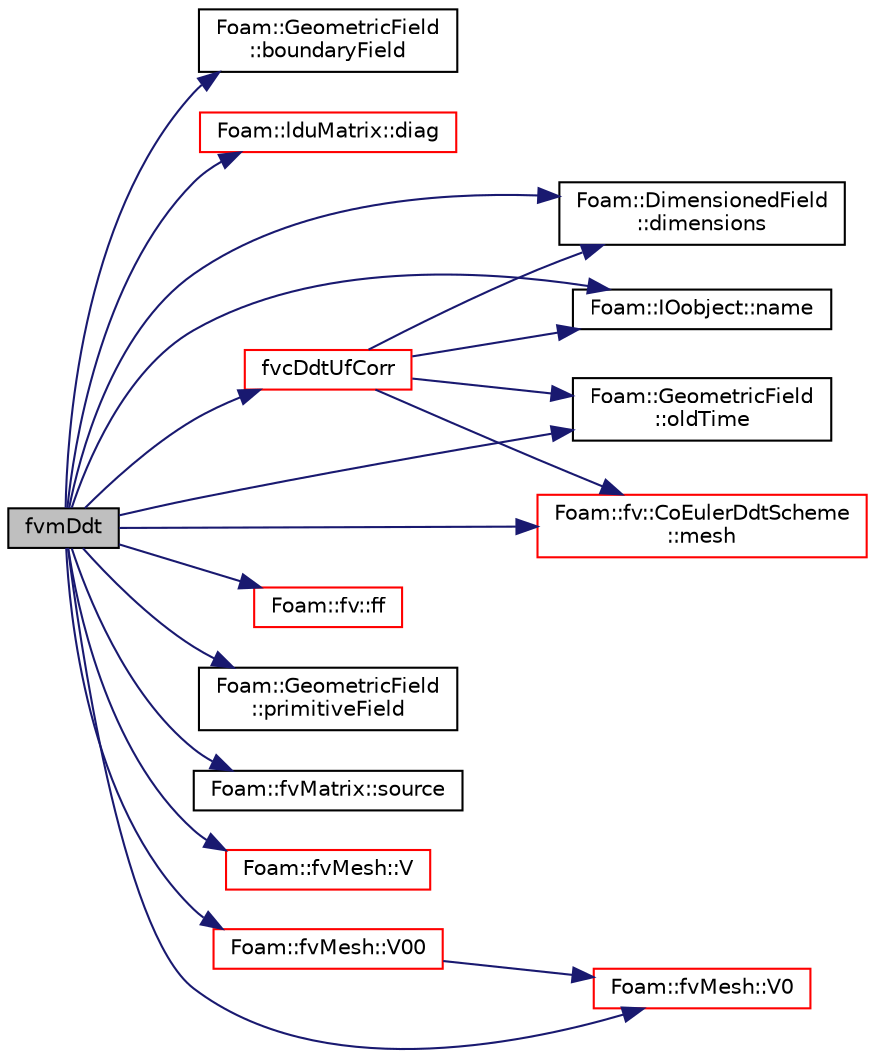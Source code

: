 digraph "fvmDdt"
{
  bgcolor="transparent";
  edge [fontname="Helvetica",fontsize="10",labelfontname="Helvetica",labelfontsize="10"];
  node [fontname="Helvetica",fontsize="10",shape=record];
  rankdir="LR";
  Node879 [label="fvmDdt",height=0.2,width=0.4,color="black", fillcolor="grey75", style="filled", fontcolor="black"];
  Node879 -> Node880 [color="midnightblue",fontsize="10",style="solid",fontname="Helvetica"];
  Node880 [label="Foam::GeometricField\l::boundaryField",height=0.2,width=0.4,color="black",URL="$a23249.html#a9ff7de36fba06b4f4f77a75142ad72b6",tooltip="Return const-reference to the boundary field. "];
  Node879 -> Node881 [color="midnightblue",fontsize="10",style="solid",fontname="Helvetica"];
  Node881 [label="Foam::lduMatrix::diag",height=0.2,width=0.4,color="red",URL="$a27929.html#a9140aaa9630c2cba2fe28369a649f2f0"];
  Node879 -> Node884 [color="midnightblue",fontsize="10",style="solid",fontname="Helvetica"];
  Node884 [label="Foam::DimensionedField\l::dimensions",height=0.2,width=0.4,color="black",URL="$a27497.html#a512673c2674ca2d38885f1bb5f6994fb",tooltip="Return dimensions. "];
  Node879 -> Node885 [color="midnightblue",fontsize="10",style="solid",fontname="Helvetica"];
  Node885 [label="Foam::fv::ff",height=0.2,width=0.4,color="red",URL="$a21858.html#ab38421d38a2395d0ae398d03fc20609c"];
  Node879 -> Node967 [color="midnightblue",fontsize="10",style="solid",fontname="Helvetica"];
  Node967 [label="fvcDdtUfCorr",height=0.2,width=0.4,color="red",URL="$a23293.html#a6552d37151b37eae5f82370b5ddbac91"];
  Node967 -> Node968 [color="midnightblue",fontsize="10",style="solid",fontname="Helvetica"];
  Node968 [label="Foam::IOobject::name",height=0.2,width=0.4,color="black",URL="$a27249.html#acc80e00a8ac919288fb55bd14cc88bf6",tooltip="Return name. "];
  Node967 -> Node884 [color="midnightblue",fontsize="10",style="solid",fontname="Helvetica"];
  Node967 -> Node895 [color="midnightblue",fontsize="10",style="solid",fontname="Helvetica"];
  Node895 [label="Foam::GeometricField\l::oldTime",height=0.2,width=0.4,color="black",URL="$a23249.html#a2f51be6de19012555f923b0902d64135",tooltip="Return old time field. "];
  Node967 -> Node888 [color="midnightblue",fontsize="10",style="solid",fontname="Helvetica"];
  Node888 [label="Foam::fv::CoEulerDdtScheme\l::mesh",height=0.2,width=0.4,color="red",URL="$a23289.html#a470f06cfb9b6ee887cd85d63de275607",tooltip="Return mesh reference. "];
  Node879 -> Node888 [color="midnightblue",fontsize="10",style="solid",fontname="Helvetica"];
  Node879 -> Node968 [color="midnightblue",fontsize="10",style="solid",fontname="Helvetica"];
  Node879 -> Node895 [color="midnightblue",fontsize="10",style="solid",fontname="Helvetica"];
  Node879 -> Node891 [color="midnightblue",fontsize="10",style="solid",fontname="Helvetica"];
  Node891 [label="Foam::GeometricField\l::primitiveField",height=0.2,width=0.4,color="black",URL="$a23249.html#a3d8b34acd265b26c7d4984d1618f9ee2",tooltip="Return a const-reference to the internal field. "];
  Node879 -> Node896 [color="midnightblue",fontsize="10",style="solid",fontname="Helvetica"];
  Node896 [label="Foam::fvMatrix::source",height=0.2,width=0.4,color="black",URL="$a23173.html#a4c49d61a0e11bbdadf6646dbe3740560"];
  Node879 -> Node903 [color="midnightblue",fontsize="10",style="solid",fontname="Helvetica"];
  Node903 [label="Foam::fvMesh::V",height=0.2,width=0.4,color="red",URL="$a23593.html#a13990535f2b5c121ee3f2dcd8c5c8b58",tooltip="Return cell volumes. "];
  Node879 -> Node964 [color="midnightblue",fontsize="10",style="solid",fontname="Helvetica"];
  Node964 [label="Foam::fvMesh::V0",height=0.2,width=0.4,color="red",URL="$a23593.html#a95c6ad4c59750a903039e82c7cc0d905",tooltip="Return old-time cell volumes. "];
  Node879 -> Node965 [color="midnightblue",fontsize="10",style="solid",fontname="Helvetica"];
  Node965 [label="Foam::fvMesh::V00",height=0.2,width=0.4,color="red",URL="$a23593.html#a2a5ad29bbf9f63ae344084de6b336793",tooltip="Return old-old-time cell volumes. "];
  Node965 -> Node964 [color="midnightblue",fontsize="10",style="solid",fontname="Helvetica"];
}
